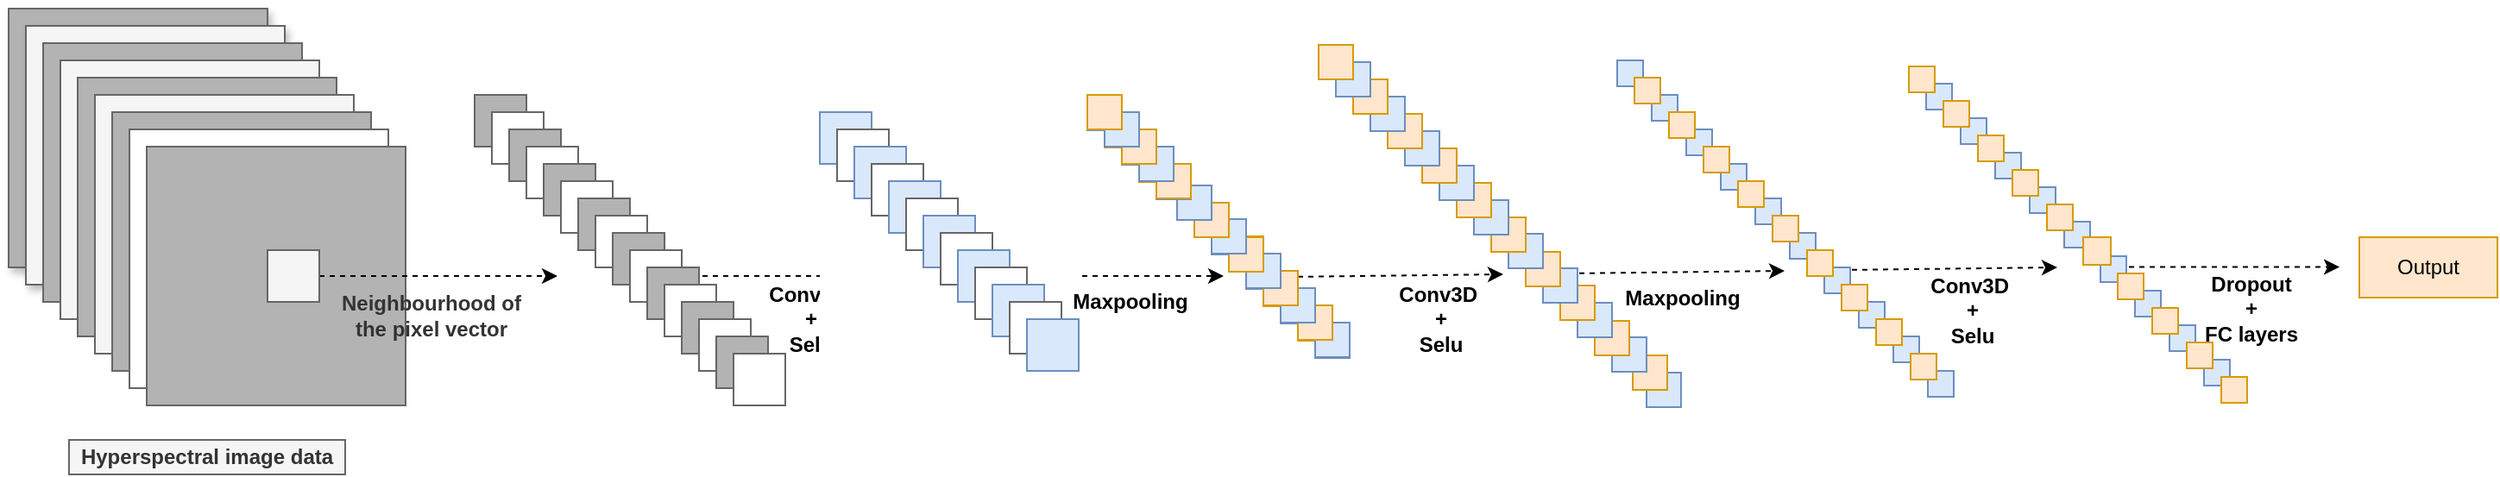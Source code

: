 <mxfile version="13.10.5" type="github" pages="2">
  <diagram id="l_VRbaYY5x8nG968U9lK" name="Page-1">
    <mxGraphModel dx="593" dy="313" grid="1" gridSize="2" guides="1" tooltips="1" connect="1" arrows="1" fold="1" page="0" pageScale="1" pageWidth="1169" pageHeight="827" math="0" shadow="0">
      <root>
        <mxCell id="0" />
        <mxCell id="1" parent="0" />
        <mxCell id="GZbkIUtFpbQkxTFoIwpB-4" value="" style="whiteSpace=wrap;html=1;aspect=fixed;labelBackgroundColor=none;fillColor=#dae8fc;strokeColor=#6c8ebf;shadow=0;" parent="1" vertex="1">
          <mxGeometry x="979" y="351" width="20" height="20" as="geometry" />
        </mxCell>
        <mxCell id="GZbkIUtFpbQkxTFoIwpB-3" value="" style="whiteSpace=wrap;html=1;aspect=fixed;labelBackgroundColor=none;fillColor=#ffe6cc;strokeColor=#d79b00;shadow=0;" parent="1" vertex="1">
          <mxGeometry x="971" y="341" width="20" height="20" as="geometry" />
        </mxCell>
        <mxCell id="0h0BreGhWC6YS8RpV6lA-15" value="" style="whiteSpace=wrap;html=1;aspect=fixed;labelBackgroundColor=none;fillColor=#dae8fc;strokeColor=#6c8ebf;shadow=0;" parent="1" vertex="1">
          <mxGeometry x="959" y="330.5" width="20" height="20" as="geometry" />
        </mxCell>
        <mxCell id="CNsvlzbDIOFofRBmc1B0-2" value="" style="whiteSpace=wrap;html=1;aspect=fixed;strokeColor=#666666;shadow=1;fontColor=#333333;fillColor=#B3B3B3;" parent="1" vertex="1">
          <mxGeometry x="30" y="140" width="150" height="150" as="geometry" />
        </mxCell>
        <mxCell id="CNsvlzbDIOFofRBmc1B0-5" value="" style="whiteSpace=wrap;html=1;aspect=fixed;fillColor=#f5f5f5;strokeColor=#666666;shadow=1;fontColor=#333333;" parent="1" vertex="1">
          <mxGeometry x="40" y="150" width="150" height="150" as="geometry" />
        </mxCell>
        <mxCell id="CNsvlzbDIOFofRBmc1B0-6" value="" style="whiteSpace=wrap;html=1;aspect=fixed;strokeColor=#666666;shadow=0;fontColor=#333333;fillColor=#B3B3B3;" parent="1" vertex="1">
          <mxGeometry x="50" y="160" width="150" height="150" as="geometry" />
        </mxCell>
        <mxCell id="CNsvlzbDIOFofRBmc1B0-7" value="" style="whiteSpace=wrap;html=1;aspect=fixed;fillColor=#f5f5f5;strokeColor=#666666;shadow=0;fontColor=#333333;" parent="1" vertex="1">
          <mxGeometry x="60" y="170" width="150" height="150" as="geometry" />
        </mxCell>
        <mxCell id="CNsvlzbDIOFofRBmc1B0-8" value="" style="whiteSpace=wrap;html=1;aspect=fixed;strokeColor=#666666;shadow=0;fontColor=#333333;fillColor=#B3B3B3;" parent="1" vertex="1">
          <mxGeometry x="70" y="180" width="150" height="150" as="geometry" />
        </mxCell>
        <mxCell id="CNsvlzbDIOFofRBmc1B0-9" value="" style="whiteSpace=wrap;html=1;aspect=fixed;fillColor=#f5f5f5;strokeColor=#666666;shadow=0;fontColor=#333333;" parent="1" vertex="1">
          <mxGeometry x="80" y="190" width="150" height="150" as="geometry" />
        </mxCell>
        <mxCell id="CNsvlzbDIOFofRBmc1B0-10" value="" style="whiteSpace=wrap;html=1;aspect=fixed;strokeColor=#666666;shadow=0;fontColor=#333333;fillColor=#B3B3B3;" parent="1" vertex="1">
          <mxGeometry x="90" y="200" width="150" height="150" as="geometry" />
        </mxCell>
        <mxCell id="CNsvlzbDIOFofRBmc1B0-12" value="" style="whiteSpace=wrap;html=1;aspect=fixed;shadow=0;strokeColor=#666666;" parent="1" vertex="1">
          <mxGeometry x="100" y="210" width="150" height="150" as="geometry" />
        </mxCell>
        <mxCell id="CNsvlzbDIOFofRBmc1B0-13" value="" style="whiteSpace=wrap;html=1;aspect=fixed;strokeColor=#666666;shadow=0;fontColor=#333333;fillColor=#B3B3B3;" parent="1" vertex="1">
          <mxGeometry x="110" y="220" width="150" height="150" as="geometry" />
        </mxCell>
        <mxCell id="CNsvlzbDIOFofRBmc1B0-16" value="Hyperspectral image data" style="text;html=1;strokeColor=#666666;fillColor=#f5f5f5;align=center;verticalAlign=middle;whiteSpace=wrap;fontStyle=1;shadow=0;fontColor=#333333;" parent="1" vertex="1">
          <mxGeometry x="65" y="390" width="160" height="20" as="geometry" />
        </mxCell>
        <mxCell id="CNsvlzbDIOFofRBmc1B0-19" value="" style="edgeStyle=orthogonalEdgeStyle;orthogonalLoop=1;jettySize=auto;shadow=0;dashed=1;strokeWidth=1;labelBorderColor=none;html=1;endArrow=classic;endFill=1;metaEdit=1;comic=0;" parent="1" source="CNsvlzbDIOFofRBmc1B0-18" edge="1">
          <mxGeometry relative="1" as="geometry">
            <mxPoint x="348" y="295" as="targetPoint" />
          </mxGeometry>
        </mxCell>
        <mxCell id="CNsvlzbDIOFofRBmc1B0-18" value="" style="whiteSpace=wrap;html=1;aspect=fixed;fillColor=#f5f5f5;strokeColor=#666666;fontColor=#333333;shadow=0;" parent="1" vertex="1">
          <mxGeometry x="180" y="280" width="30" height="30" as="geometry" />
        </mxCell>
        <mxCell id="CNsvlzbDIOFofRBmc1B0-21" value="&lt;span style=&quot;font-weight: 700&quot;&gt;Neighbourhood of the pixel vector&lt;/span&gt;" style="text;html=1;align=center;verticalAlign=middle;whiteSpace=wrap;labelBackgroundColor=none;shadow=0;fontColor=#333333;" parent="1" vertex="1">
          <mxGeometry x="220" y="307.5" width="110" height="20" as="geometry" />
        </mxCell>
        <mxCell id="CNsvlzbDIOFofRBmc1B0-85" style="edgeStyle=orthogonalEdgeStyle;orthogonalLoop=1;jettySize=auto;html=1;shadow=0;dashed=1;strokeWidth=1;" parent="1" source="CNsvlzbDIOFofRBmc1B0-31" edge="1">
          <mxGeometry relative="1" as="geometry">
            <mxPoint x="542" y="295" as="targetPoint" />
            <Array as="points">
              <mxPoint x="530" y="295" />
              <mxPoint x="530" y="295" />
            </Array>
          </mxGeometry>
        </mxCell>
        <mxCell id="CNsvlzbDIOFofRBmc1B0-87" value="Conv3D&amp;nbsp;&lt;br&gt;+ &lt;br&gt;Selu" style="text;html=1;strokeColor=none;fillColor=none;align=center;verticalAlign=middle;whiteSpace=wrap;labelBackgroundColor=none;fontStyle=1;shadow=0;" parent="1" vertex="1">
          <mxGeometry x="455" y="310" width="80" height="20" as="geometry" />
        </mxCell>
        <mxCell id="CNsvlzbDIOFofRBmc1B0-115" style="comic=0;orthogonalLoop=1;jettySize=auto;html=1;shadow=0;dashed=1;endArrow=classic;endFill=1;strokeWidth=1;" parent="1" source="CNsvlzbDIOFofRBmc1B0-97" edge="1">
          <mxGeometry relative="1" as="geometry">
            <mxPoint x="734" y="295" as="targetPoint" />
          </mxGeometry>
        </mxCell>
        <mxCell id="CNsvlzbDIOFofRBmc1B0-118" value="Conv3D&amp;nbsp;&lt;br&gt;+ &lt;br&gt;Selu" style="text;html=1;strokeColor=none;fillColor=none;align=center;verticalAlign=middle;whiteSpace=wrap;labelBackgroundColor=none;fontStyle=1;shadow=0;" parent="1" vertex="1">
          <mxGeometry x="820" y="310" width="80" height="20" as="geometry" />
        </mxCell>
        <mxCell id="CNsvlzbDIOFofRBmc1B0-196" value="" style="group;shadow=0;" parent="1" vertex="1" connectable="0">
          <mxGeometry x="300" y="190" width="180" height="180" as="geometry" />
        </mxCell>
        <mxCell id="CNsvlzbDIOFofRBmc1B0-22" value="" style="whiteSpace=wrap;html=1;aspect=fixed;labelBackgroundColor=none;shadow=0;fillColor=#B3B3B3;strokeColor=#666666;" parent="CNsvlzbDIOFofRBmc1B0-196" vertex="1">
          <mxGeometry width="30" height="30" as="geometry" />
        </mxCell>
        <mxCell id="CNsvlzbDIOFofRBmc1B0-23" value="" style="whiteSpace=wrap;html=1;aspect=fixed;labelBackgroundColor=none;shadow=0;fillColor=#FFFFFF;strokeColor=#666666;" parent="CNsvlzbDIOFofRBmc1B0-196" vertex="1">
          <mxGeometry x="10" y="10" width="30" height="30" as="geometry" />
        </mxCell>
        <mxCell id="CNsvlzbDIOFofRBmc1B0-24" value="" style="whiteSpace=wrap;html=1;aspect=fixed;labelBackgroundColor=none;shadow=0;fillColor=#B3B3B3;strokeColor=#666666;" parent="CNsvlzbDIOFofRBmc1B0-196" vertex="1">
          <mxGeometry x="20" y="20" width="30" height="30" as="geometry" />
        </mxCell>
        <mxCell id="CNsvlzbDIOFofRBmc1B0-25" value="" style="whiteSpace=wrap;html=1;aspect=fixed;labelBackgroundColor=none;shadow=0;fillColor=#FFFFFF;strokeColor=#666666;" parent="CNsvlzbDIOFofRBmc1B0-196" vertex="1">
          <mxGeometry x="30" y="30" width="30" height="30" as="geometry" />
        </mxCell>
        <mxCell id="CNsvlzbDIOFofRBmc1B0-26" value="" style="whiteSpace=wrap;html=1;aspect=fixed;labelBackgroundColor=none;shadow=0;fillColor=#B3B3B3;strokeColor=#666666;" parent="CNsvlzbDIOFofRBmc1B0-196" vertex="1">
          <mxGeometry x="40" y="40" width="30" height="30" as="geometry" />
        </mxCell>
        <mxCell id="CNsvlzbDIOFofRBmc1B0-27" value="" style="whiteSpace=wrap;html=1;aspect=fixed;labelBackgroundColor=none;shadow=0;fillColor=#FFFFFF;strokeColor=#666666;" parent="CNsvlzbDIOFofRBmc1B0-196" vertex="1">
          <mxGeometry x="50" y="50" width="30" height="30" as="geometry" />
        </mxCell>
        <mxCell id="CNsvlzbDIOFofRBmc1B0-28" value="" style="whiteSpace=wrap;html=1;aspect=fixed;labelBackgroundColor=none;shadow=0;fillColor=#B3B3B3;strokeColor=#666666;" parent="CNsvlzbDIOFofRBmc1B0-196" vertex="1">
          <mxGeometry x="60" y="60" width="30" height="30" as="geometry" />
        </mxCell>
        <mxCell id="CNsvlzbDIOFofRBmc1B0-29" value="" style="whiteSpace=wrap;html=1;aspect=fixed;labelBackgroundColor=none;shadow=0;fillColor=#FFFFFF;strokeColor=#666666;" parent="CNsvlzbDIOFofRBmc1B0-196" vertex="1">
          <mxGeometry x="70" y="70" width="30" height="30" as="geometry" />
        </mxCell>
        <mxCell id="CNsvlzbDIOFofRBmc1B0-30" value="" style="whiteSpace=wrap;html=1;aspect=fixed;labelBackgroundColor=none;shadow=0;fillColor=#B3B3B3;strokeColor=#666666;" parent="CNsvlzbDIOFofRBmc1B0-196" vertex="1">
          <mxGeometry x="80" y="80" width="30" height="30" as="geometry" />
        </mxCell>
        <mxCell id="CNsvlzbDIOFofRBmc1B0-31" value="" style="whiteSpace=wrap;html=1;aspect=fixed;labelBackgroundColor=none;shadow=0;fillColor=#FFFFFF;strokeColor=#666666;" parent="CNsvlzbDIOFofRBmc1B0-196" vertex="1">
          <mxGeometry x="90" y="90" width="30" height="30" as="geometry" />
        </mxCell>
        <mxCell id="CNsvlzbDIOFofRBmc1B0-32" value="" style="whiteSpace=wrap;html=1;aspect=fixed;labelBackgroundColor=none;shadow=0;fillColor=#B3B3B3;strokeColor=#666666;" parent="CNsvlzbDIOFofRBmc1B0-196" vertex="1">
          <mxGeometry x="100" y="100" width="30" height="30" as="geometry" />
        </mxCell>
        <mxCell id="CNsvlzbDIOFofRBmc1B0-33" value="" style="whiteSpace=wrap;html=1;aspect=fixed;labelBackgroundColor=none;shadow=0;fillColor=#FFFFFF;strokeColor=#666666;" parent="CNsvlzbDIOFofRBmc1B0-196" vertex="1">
          <mxGeometry x="110" y="110" width="30" height="30" as="geometry" />
        </mxCell>
        <mxCell id="CNsvlzbDIOFofRBmc1B0-34" value="" style="whiteSpace=wrap;html=1;aspect=fixed;labelBackgroundColor=none;shadow=0;fillColor=#B3B3B3;strokeColor=#666666;" parent="CNsvlzbDIOFofRBmc1B0-196" vertex="1">
          <mxGeometry x="120" y="120" width="30" height="30" as="geometry" />
        </mxCell>
        <mxCell id="CNsvlzbDIOFofRBmc1B0-35" value="" style="whiteSpace=wrap;html=1;aspect=fixed;labelBackgroundColor=none;shadow=0;fillColor=#FFFFFF;strokeColor=#666666;" parent="CNsvlzbDIOFofRBmc1B0-196" vertex="1">
          <mxGeometry x="130" y="130" width="30" height="30" as="geometry" />
        </mxCell>
        <mxCell id="CNsvlzbDIOFofRBmc1B0-36" value="" style="whiteSpace=wrap;html=1;aspect=fixed;labelBackgroundColor=none;shadow=0;fillColor=#B3B3B3;strokeColor=#666666;" parent="CNsvlzbDIOFofRBmc1B0-196" vertex="1">
          <mxGeometry x="140" y="140" width="30" height="30" as="geometry" />
        </mxCell>
        <mxCell id="CNsvlzbDIOFofRBmc1B0-37" value="" style="whiteSpace=wrap;html=1;aspect=fixed;labelBackgroundColor=none;shadow=0;fillColor=#FFFFFF;strokeColor=#666666;" parent="CNsvlzbDIOFofRBmc1B0-196" vertex="1">
          <mxGeometry x="150" y="150" width="30" height="30" as="geometry" />
        </mxCell>
        <mxCell id="CNsvlzbDIOFofRBmc1B0-202" value="" style="group;shadow=0;fillColor=#ffffff;" parent="1" vertex="1" connectable="0">
          <mxGeometry x="500" y="200" width="150" height="150" as="geometry" />
        </mxCell>
        <mxCell id="CNsvlzbDIOFofRBmc1B0-200" value="" style="group;shadow=0;" parent="CNsvlzbDIOFofRBmc1B0-202" vertex="1" connectable="0">
          <mxGeometry width="150" height="150" as="geometry" />
        </mxCell>
        <mxCell id="CNsvlzbDIOFofRBmc1B0-195" value="" style="group;shadow=0;" parent="CNsvlzbDIOFofRBmc1B0-200" vertex="1" connectable="0">
          <mxGeometry width="150" height="150" as="geometry" />
        </mxCell>
        <mxCell id="CNsvlzbDIOFofRBmc1B0-88" value="" style="whiteSpace=wrap;html=1;aspect=fixed;labelBackgroundColor=none;fillColor=#dae8fc;strokeColor=#6c8ebf;shadow=0;" parent="CNsvlzbDIOFofRBmc1B0-195" vertex="1">
          <mxGeometry width="30" height="30" as="geometry" />
        </mxCell>
        <mxCell id="CNsvlzbDIOFofRBmc1B0-90" value="" style="whiteSpace=wrap;html=1;aspect=fixed;labelBackgroundColor=none;shadow=0;fillColor=#FFFFFF;strokeColor=#666666;" parent="CNsvlzbDIOFofRBmc1B0-195" vertex="1">
          <mxGeometry x="10" y="10" width="30" height="30" as="geometry" />
        </mxCell>
        <mxCell id="CNsvlzbDIOFofRBmc1B0-91" value="" style="whiteSpace=wrap;html=1;aspect=fixed;labelBackgroundColor=none;fillColor=#dae8fc;strokeColor=#6c8ebf;shadow=0;" parent="CNsvlzbDIOFofRBmc1B0-195" vertex="1">
          <mxGeometry x="20" y="20" width="30" height="30" as="geometry" />
        </mxCell>
        <mxCell id="CNsvlzbDIOFofRBmc1B0-92" value="" style="whiteSpace=wrap;html=1;aspect=fixed;labelBackgroundColor=none;shadow=0;fillColor=#FFFFFF;strokeColor=#666666;" parent="CNsvlzbDIOFofRBmc1B0-195" vertex="1">
          <mxGeometry x="30" y="30" width="30" height="30" as="geometry" />
        </mxCell>
        <mxCell id="CNsvlzbDIOFofRBmc1B0-93" value="" style="whiteSpace=wrap;html=1;aspect=fixed;labelBackgroundColor=none;fillColor=#dae8fc;strokeColor=#6c8ebf;shadow=0;" parent="CNsvlzbDIOFofRBmc1B0-195" vertex="1">
          <mxGeometry x="40" y="40" width="30" height="30" as="geometry" />
        </mxCell>
        <mxCell id="CNsvlzbDIOFofRBmc1B0-94" value="" style="whiteSpace=wrap;html=1;aspect=fixed;labelBackgroundColor=none;shadow=0;fillColor=#FFFFFF;strokeColor=#666666;" parent="CNsvlzbDIOFofRBmc1B0-195" vertex="1">
          <mxGeometry x="50" y="50" width="30" height="30" as="geometry" />
        </mxCell>
        <mxCell id="CNsvlzbDIOFofRBmc1B0-95" value="" style="whiteSpace=wrap;html=1;aspect=fixed;labelBackgroundColor=none;fillColor=#dae8fc;strokeColor=#6c8ebf;shadow=0;" parent="CNsvlzbDIOFofRBmc1B0-195" vertex="1">
          <mxGeometry x="60" y="60" width="30" height="30" as="geometry" />
        </mxCell>
        <mxCell id="CNsvlzbDIOFofRBmc1B0-96" value="" style="whiteSpace=wrap;html=1;aspect=fixed;labelBackgroundColor=none;shadow=0;fillColor=#FFFFFF;strokeColor=#666666;" parent="CNsvlzbDIOFofRBmc1B0-195" vertex="1">
          <mxGeometry x="70" y="70" width="30" height="30" as="geometry" />
        </mxCell>
        <mxCell id="CNsvlzbDIOFofRBmc1B0-97" value="" style="whiteSpace=wrap;html=1;aspect=fixed;labelBackgroundColor=none;fillColor=#dae8fc;strokeColor=#6c8ebf;shadow=0;" parent="CNsvlzbDIOFofRBmc1B0-195" vertex="1">
          <mxGeometry x="80" y="80" width="30" height="30" as="geometry" />
        </mxCell>
        <mxCell id="CNsvlzbDIOFofRBmc1B0-98" value="" style="whiteSpace=wrap;html=1;aspect=fixed;labelBackgroundColor=none;shadow=0;fillColor=#FFFFFF;strokeColor=#666666;" parent="CNsvlzbDIOFofRBmc1B0-195" vertex="1">
          <mxGeometry x="90" y="90" width="30" height="30" as="geometry" />
        </mxCell>
        <mxCell id="CNsvlzbDIOFofRBmc1B0-99" value="" style="whiteSpace=wrap;html=1;aspect=fixed;labelBackgroundColor=none;fillColor=#dae8fc;strokeColor=#6c8ebf;shadow=0;" parent="CNsvlzbDIOFofRBmc1B0-195" vertex="1">
          <mxGeometry x="100" y="100" width="30" height="30" as="geometry" />
        </mxCell>
        <mxCell id="CNsvlzbDIOFofRBmc1B0-100" value="" style="whiteSpace=wrap;html=1;aspect=fixed;labelBackgroundColor=none;shadow=0;fillColor=#FFFFFF;strokeColor=#666666;" parent="CNsvlzbDIOFofRBmc1B0-195" vertex="1">
          <mxGeometry x="110" y="110" width="30" height="30" as="geometry" />
        </mxCell>
        <mxCell id="CNsvlzbDIOFofRBmc1B0-101" value="" style="whiteSpace=wrap;html=1;aspect=fixed;labelBackgroundColor=none;fillColor=#dae8fc;strokeColor=#6c8ebf;shadow=0;" parent="CNsvlzbDIOFofRBmc1B0-195" vertex="1">
          <mxGeometry x="120" y="120" width="30" height="30" as="geometry" />
        </mxCell>
        <mxCell id="CNsvlzbDIOFofRBmc1B0-205" style="comic=0;orthogonalLoop=1;jettySize=auto;html=1;shadow=0;dashed=1;endArrow=classic;endFill=1;strokeWidth=1;verticalAlign=middle;" parent="1" edge="1">
          <mxGeometry x="827" y="146.0" as="geometry">
            <mxPoint x="896" y="294" as="targetPoint" />
            <mxPoint x="777" y="295.43" as="sourcePoint" />
          </mxGeometry>
        </mxCell>
        <mxCell id="CNsvlzbDIOFofRBmc1B0-116" value="Maxpooling" style="text;html=1;strokeColor=none;fillColor=none;align=center;verticalAlign=middle;whiteSpace=wrap;labelBackgroundColor=none;fontStyle=1;shadow=0;" parent="1" vertex="1">
          <mxGeometry x="640" y="299.5" width="80" height="20" as="geometry" />
        </mxCell>
        <mxCell id="CNsvlzbDIOFofRBmc1B0-318" value="" style="whiteSpace=wrap;html=1;aspect=fixed;labelBackgroundColor=none;fillColor=#ffe6cc;strokeColor=#d79b00;shadow=0;" parent="1" vertex="1">
          <mxGeometry x="737" y="272" width="20" height="20" as="geometry" />
        </mxCell>
        <mxCell id="CNsvlzbDIOFofRBmc1B0-320" value="" style="whiteSpace=wrap;html=1;aspect=fixed;labelBackgroundColor=none;fillColor=#dae8fc;strokeColor=#6c8ebf;shadow=0;" parent="1" vertex="1">
          <mxGeometry x="727" y="262.5" width="20" height="20" as="geometry" />
        </mxCell>
        <mxCell id="CNsvlzbDIOFofRBmc1B0-321" value="" style="whiteSpace=wrap;html=1;aspect=fixed;labelBackgroundColor=none;fillColor=#dae8fc;strokeColor=#6c8ebf;shadow=0;" parent="1" vertex="1">
          <mxGeometry x="747" y="282.5" width="20" height="20" as="geometry" />
        </mxCell>
        <mxCell id="CNsvlzbDIOFofRBmc1B0-322" value="" style="whiteSpace=wrap;html=1;aspect=fixed;labelBackgroundColor=none;fillColor=#ffe6cc;strokeColor=#d79b00;shadow=0;" parent="1" vertex="1">
          <mxGeometry x="757" y="292.5" width="20" height="20" as="geometry" />
        </mxCell>
        <mxCell id="CNsvlzbDIOFofRBmc1B0-323" value="" style="whiteSpace=wrap;html=1;aspect=fixed;labelBackgroundColor=none;fillColor=#dae8fc;strokeColor=#6c8ebf;shadow=0;" parent="1" vertex="1">
          <mxGeometry x="767" y="302.5" width="20" height="20" as="geometry" />
        </mxCell>
        <mxCell id="CNsvlzbDIOFofRBmc1B0-324" value="" style="whiteSpace=wrap;html=1;aspect=fixed;labelBackgroundColor=none;fillColor=#ffe6cc;strokeColor=#d79b00;shadow=0;" parent="1" vertex="1">
          <mxGeometry x="777" y="312.5" width="20" height="20" as="geometry" />
        </mxCell>
        <mxCell id="CNsvlzbDIOFofRBmc1B0-325" value="" style="whiteSpace=wrap;html=1;aspect=fixed;labelBackgroundColor=none;fillColor=#dae8fc;strokeColor=#6c8ebf;shadow=0;" parent="1" vertex="1">
          <mxGeometry x="787" y="322.5" width="20" height="20" as="geometry" />
        </mxCell>
        <mxCell id="CNsvlzbDIOFofRBmc1B0-326" value="" style="whiteSpace=wrap;html=1;aspect=fixed;labelBackgroundColor=none;fillColor=#dae8fc;strokeColor=#6c8ebf;shadow=0;" parent="1" vertex="1">
          <mxGeometry x="787" y="322" width="20" height="20" as="geometry" />
        </mxCell>
        <mxCell id="CNsvlzbDIOFofRBmc1B0-327" value="" style="whiteSpace=wrap;html=1;aspect=fixed;labelBackgroundColor=none;fillColor=#ffe6cc;strokeColor=#d79b00;shadow=0;" parent="1" vertex="1">
          <mxGeometry x="777" y="312" width="20" height="20" as="geometry" />
        </mxCell>
        <mxCell id="CNsvlzbDIOFofRBmc1B0-328" value="" style="whiteSpace=wrap;html=1;aspect=fixed;labelBackgroundColor=none;fillColor=#dae8fc;strokeColor=#6c8ebf;shadow=0;" parent="1" vertex="1">
          <mxGeometry x="767" y="302" width="20" height="20" as="geometry" />
        </mxCell>
        <mxCell id="CNsvlzbDIOFofRBmc1B0-329" value="" style="whiteSpace=wrap;html=1;aspect=fixed;labelBackgroundColor=none;fillColor=#ffe6cc;strokeColor=#d79b00;shadow=0;" parent="1" vertex="1">
          <mxGeometry x="757" y="292" width="20" height="20" as="geometry" />
        </mxCell>
        <mxCell id="CNsvlzbDIOFofRBmc1B0-330" value="" style="whiteSpace=wrap;html=1;aspect=fixed;labelBackgroundColor=none;fillColor=#dae8fc;strokeColor=#6c8ebf;shadow=0;" parent="1" vertex="1">
          <mxGeometry x="747" y="282" width="20" height="20" as="geometry" />
        </mxCell>
        <mxCell id="CNsvlzbDIOFofRBmc1B0-331" value="" style="whiteSpace=wrap;html=1;aspect=fixed;labelBackgroundColor=none;fillColor=#ffe6cc;strokeColor=#d79b00;shadow=0;" parent="1" vertex="1">
          <mxGeometry x="737" y="272.5" width="20" height="20" as="geometry" />
        </mxCell>
        <mxCell id="CNsvlzbDIOFofRBmc1B0-332" value="" style="whiteSpace=wrap;html=1;aspect=fixed;labelBackgroundColor=none;fillColor=#dae8fc;strokeColor=#6c8ebf;shadow=0;" parent="1" vertex="1">
          <mxGeometry x="727" y="262" width="20" height="20" as="geometry" />
        </mxCell>
        <mxCell id="CNsvlzbDIOFofRBmc1B0-333" value="" style="whiteSpace=wrap;html=1;aspect=fixed;labelBackgroundColor=none;fillColor=#ffe6cc;strokeColor=#d79b00;shadow=0;" parent="1" vertex="1">
          <mxGeometry x="717" y="252.5" width="20" height="20" as="geometry" />
        </mxCell>
        <mxCell id="CNsvlzbDIOFofRBmc1B0-334" value="" style="whiteSpace=wrap;html=1;aspect=fixed;labelBackgroundColor=none;fillColor=#dae8fc;strokeColor=#6c8ebf;shadow=0;" parent="1" vertex="1">
          <mxGeometry x="707" y="242.5" width="20" height="20" as="geometry" />
        </mxCell>
        <mxCell id="CNsvlzbDIOFofRBmc1B0-361" value="" style="whiteSpace=wrap;html=1;aspect=fixed;labelBackgroundColor=none;fillColor=#dae8fc;strokeColor=#6c8ebf;shadow=0;" parent="1" vertex="1">
          <mxGeometry x="655" y="190.5" width="20" height="20" as="geometry" />
        </mxCell>
        <mxCell id="CNsvlzbDIOFofRBmc1B0-362" value="" style="whiteSpace=wrap;html=1;aspect=fixed;labelBackgroundColor=none;fillColor=#ffe6cc;strokeColor=#d79b00;shadow=0;" parent="1" vertex="1">
          <mxGeometry x="665" y="200.5" width="20" height="20" as="geometry" />
        </mxCell>
        <mxCell id="CNsvlzbDIOFofRBmc1B0-363" value="" style="whiteSpace=wrap;html=1;aspect=fixed;labelBackgroundColor=none;fillColor=#dae8fc;strokeColor=#6c8ebf;shadow=0;" parent="1" vertex="1">
          <mxGeometry x="675" y="210.5" width="20" height="20" as="geometry" />
        </mxCell>
        <mxCell id="CNsvlzbDIOFofRBmc1B0-364" value="" style="whiteSpace=wrap;html=1;aspect=fixed;labelBackgroundColor=none;fillColor=#ffe6cc;strokeColor=#d79b00;shadow=0;" parent="1" vertex="1">
          <mxGeometry x="685" y="220.5" width="20" height="20" as="geometry" />
        </mxCell>
        <mxCell id="CNsvlzbDIOFofRBmc1B0-365" value="" style="whiteSpace=wrap;html=1;aspect=fixed;labelBackgroundColor=none;fillColor=#dae8fc;strokeColor=#6c8ebf;shadow=0;" parent="1" vertex="1">
          <mxGeometry x="695" y="230.5" width="20" height="20" as="geometry" />
        </mxCell>
        <mxCell id="CNsvlzbDIOFofRBmc1B0-366" value="" style="whiteSpace=wrap;html=1;aspect=fixed;labelBackgroundColor=none;fillColor=#ffe6cc;strokeColor=#d79b00;shadow=0;" parent="1" vertex="1">
          <mxGeometry x="695" y="230" width="20" height="20" as="geometry" />
        </mxCell>
        <mxCell id="CNsvlzbDIOFofRBmc1B0-367" value="" style="whiteSpace=wrap;html=1;aspect=fixed;labelBackgroundColor=none;fillColor=#dae8fc;strokeColor=#6c8ebf;shadow=0;" parent="1" vertex="1">
          <mxGeometry x="685" y="220" width="20" height="20" as="geometry" />
        </mxCell>
        <mxCell id="CNsvlzbDIOFofRBmc1B0-368" value="" style="whiteSpace=wrap;html=1;aspect=fixed;labelBackgroundColor=none;fillColor=#ffe6cc;strokeColor=#d79b00;shadow=0;" parent="1" vertex="1">
          <mxGeometry x="675" y="210" width="20" height="20" as="geometry" />
        </mxCell>
        <mxCell id="CNsvlzbDIOFofRBmc1B0-369" value="" style="whiteSpace=wrap;html=1;aspect=fixed;labelBackgroundColor=none;fillColor=#dae8fc;strokeColor=#6c8ebf;shadow=0;" parent="1" vertex="1">
          <mxGeometry x="665" y="200" width="20" height="20" as="geometry" />
        </mxCell>
        <mxCell id="CNsvlzbDIOFofRBmc1B0-370" value="" style="whiteSpace=wrap;html=1;aspect=fixed;labelBackgroundColor=none;fillColor=#ffe6cc;strokeColor=#d79b00;shadow=0;" parent="1" vertex="1">
          <mxGeometry x="655" y="190" width="20" height="20" as="geometry" />
        </mxCell>
        <mxCell id="0h0BreGhWC6YS8RpV6lA-9" value="" style="whiteSpace=wrap;html=1;aspect=fixed;labelBackgroundColor=none;fillColor=#ffe6cc;strokeColor=#d79b00;shadow=0;" parent="1" vertex="1">
          <mxGeometry x="949" y="321" width="20" height="20" as="geometry" />
        </mxCell>
        <mxCell id="0h0BreGhWC6YS8RpV6lA-17" value="" style="whiteSpace=wrap;html=1;aspect=fixed;labelBackgroundColor=none;fillColor=#dae8fc;strokeColor=#6c8ebf;shadow=0;" parent="1" vertex="1">
          <mxGeometry x="939" y="310.5" width="20" height="20" as="geometry" />
        </mxCell>
        <mxCell id="0h0BreGhWC6YS8RpV6lA-18" value="" style="whiteSpace=wrap;html=1;aspect=fixed;labelBackgroundColor=none;fillColor=#ffe6cc;strokeColor=#d79b00;shadow=0;" parent="1" vertex="1">
          <mxGeometry x="929" y="300.5" width="20" height="20" as="geometry" />
        </mxCell>
        <mxCell id="0h0BreGhWC6YS8RpV6lA-19" value="" style="whiteSpace=wrap;html=1;aspect=fixed;labelBackgroundColor=none;fillColor=#dae8fc;strokeColor=#6c8ebf;shadow=0;" parent="1" vertex="1">
          <mxGeometry x="919" y="290.5" width="20" height="20" as="geometry" />
        </mxCell>
        <mxCell id="0h0BreGhWC6YS8RpV6lA-20" value="" style="whiteSpace=wrap;html=1;aspect=fixed;labelBackgroundColor=none;fillColor=#ffe6cc;strokeColor=#d79b00;shadow=0;" parent="1" vertex="1">
          <mxGeometry x="909" y="281" width="20" height="20" as="geometry" />
        </mxCell>
        <mxCell id="0h0BreGhWC6YS8RpV6lA-21" value="" style="whiteSpace=wrap;html=1;aspect=fixed;labelBackgroundColor=none;fillColor=#dae8fc;strokeColor=#6c8ebf;shadow=0;" parent="1" vertex="1">
          <mxGeometry x="899" y="270.5" width="20" height="20" as="geometry" />
        </mxCell>
        <mxCell id="0h0BreGhWC6YS8RpV6lA-22" value="" style="whiteSpace=wrap;html=1;aspect=fixed;labelBackgroundColor=none;fillColor=#ffe6cc;strokeColor=#d79b00;shadow=0;" parent="1" vertex="1">
          <mxGeometry x="889" y="261" width="20" height="20" as="geometry" />
        </mxCell>
        <mxCell id="0h0BreGhWC6YS8RpV6lA-23" value="" style="whiteSpace=wrap;html=1;aspect=fixed;labelBackgroundColor=none;fillColor=#dae8fc;strokeColor=#6c8ebf;shadow=0;" parent="1" vertex="1">
          <mxGeometry x="879" y="251" width="20" height="20" as="geometry" />
        </mxCell>
        <mxCell id="0h0BreGhWC6YS8RpV6lA-24" value="" style="whiteSpace=wrap;html=1;aspect=fixed;labelBackgroundColor=none;fillColor=#ffe6cc;strokeColor=#d79b00;shadow=0;" parent="1" vertex="1">
          <mxGeometry x="869" y="241" width="20" height="20" as="geometry" />
        </mxCell>
        <mxCell id="0h0BreGhWC6YS8RpV6lA-25" value="" style="whiteSpace=wrap;html=1;aspect=fixed;labelBackgroundColor=none;fillColor=#dae8fc;strokeColor=#6c8ebf;shadow=0;" parent="1" vertex="1">
          <mxGeometry x="859" y="231" width="20" height="20" as="geometry" />
        </mxCell>
        <mxCell id="0h0BreGhWC6YS8RpV6lA-26" value="" style="whiteSpace=wrap;html=1;aspect=fixed;labelBackgroundColor=none;fillColor=#ffe6cc;strokeColor=#d79b00;shadow=0;" parent="1" vertex="1">
          <mxGeometry x="849" y="221" width="20" height="20" as="geometry" />
        </mxCell>
        <mxCell id="0h0BreGhWC6YS8RpV6lA-27" value="" style="whiteSpace=wrap;html=1;aspect=fixed;labelBackgroundColor=none;fillColor=#dae8fc;strokeColor=#6c8ebf;shadow=0;" parent="1" vertex="1">
          <mxGeometry x="839" y="211" width="20" height="20" as="geometry" />
        </mxCell>
        <mxCell id="0h0BreGhWC6YS8RpV6lA-28" value="" style="whiteSpace=wrap;html=1;aspect=fixed;labelBackgroundColor=none;fillColor=#ffe6cc;strokeColor=#d79b00;shadow=0;" parent="1" vertex="1">
          <mxGeometry x="829" y="201" width="20" height="20" as="geometry" />
        </mxCell>
        <mxCell id="0h0BreGhWC6YS8RpV6lA-29" value="" style="whiteSpace=wrap;html=1;aspect=fixed;labelBackgroundColor=none;fillColor=#dae8fc;strokeColor=#6c8ebf;shadow=0;" parent="1" vertex="1">
          <mxGeometry x="819" y="191" width="20" height="20" as="geometry" />
        </mxCell>
        <mxCell id="0h0BreGhWC6YS8RpV6lA-30" value="" style="whiteSpace=wrap;html=1;aspect=fixed;labelBackgroundColor=none;fillColor=#ffe6cc;strokeColor=#d79b00;shadow=0;" parent="1" vertex="1">
          <mxGeometry x="809" y="181" width="20" height="20" as="geometry" />
        </mxCell>
        <mxCell id="0h0BreGhWC6YS8RpV6lA-31" value="" style="whiteSpace=wrap;html=1;aspect=fixed;labelBackgroundColor=none;fillColor=#dae8fc;strokeColor=#6c8ebf;shadow=0;" parent="1" vertex="1">
          <mxGeometry x="799" y="171" width="20" height="20" as="geometry" />
        </mxCell>
        <mxCell id="0h0BreGhWC6YS8RpV6lA-32" value="" style="whiteSpace=wrap;html=1;aspect=fixed;labelBackgroundColor=none;fillColor=#ffe6cc;strokeColor=#d79b00;shadow=0;" parent="1" vertex="1">
          <mxGeometry x="789" y="161" width="20" height="20" as="geometry" />
        </mxCell>
        <mxCell id="0h0BreGhWC6YS8RpV6lA-78" value="" style="group" parent="1" vertex="1" connectable="0">
          <mxGeometry x="962" y="170" width="240" height="195" as="geometry" />
        </mxCell>
        <mxCell id="0h0BreGhWC6YS8RpV6lA-45" value="" style="whiteSpace=wrap;html=1;aspect=fixed;labelBackgroundColor=none;fillColor=#dae8fc;strokeColor=#6c8ebf;shadow=0;" parent="0h0BreGhWC6YS8RpV6lA-78" vertex="1">
          <mxGeometry width="15" height="15" as="geometry" />
        </mxCell>
        <mxCell id="0h0BreGhWC6YS8RpV6lA-46" value="" style="whiteSpace=wrap;html=1;aspect=fixed;labelBackgroundColor=none;fillColor=#dae8fc;strokeColor=#6c8ebf;shadow=0;" parent="0h0BreGhWC6YS8RpV6lA-78" vertex="1">
          <mxGeometry x="20" y="20" width="15" height="15" as="geometry" />
        </mxCell>
        <mxCell id="0h0BreGhWC6YS8RpV6lA-47" value="" style="whiteSpace=wrap;html=1;aspect=fixed;labelBackgroundColor=none;fillColor=#dae8fc;strokeColor=#6c8ebf;shadow=0;" parent="0h0BreGhWC6YS8RpV6lA-78" vertex="1">
          <mxGeometry x="40" y="40" width="15" height="15" as="geometry" />
        </mxCell>
        <mxCell id="0h0BreGhWC6YS8RpV6lA-48" value="" style="whiteSpace=wrap;html=1;aspect=fixed;labelBackgroundColor=none;fillColor=#dae8fc;strokeColor=#6c8ebf;shadow=0;" parent="0h0BreGhWC6YS8RpV6lA-78" vertex="1">
          <mxGeometry x="60" y="60" width="15" height="15" as="geometry" />
        </mxCell>
        <mxCell id="0h0BreGhWC6YS8RpV6lA-49" value="" style="whiteSpace=wrap;html=1;aspect=fixed;labelBackgroundColor=none;fillColor=#dae8fc;strokeColor=#6c8ebf;shadow=0;" parent="0h0BreGhWC6YS8RpV6lA-78" vertex="1">
          <mxGeometry x="80" y="80" width="15" height="15" as="geometry" />
        </mxCell>
        <mxCell id="0h0BreGhWC6YS8RpV6lA-50" value="" style="whiteSpace=wrap;html=1;aspect=fixed;labelBackgroundColor=none;shadow=0;" parent="0h0BreGhWC6YS8RpV6lA-78" vertex="1">
          <mxGeometry x="90" y="90" width="15" height="15" as="geometry" />
        </mxCell>
        <mxCell id="0h0BreGhWC6YS8RpV6lA-51" value="" style="whiteSpace=wrap;html=1;aspect=fixed;labelBackgroundColor=none;fillColor=#dae8fc;strokeColor=#6c8ebf;shadow=0;" parent="0h0BreGhWC6YS8RpV6lA-78" vertex="1">
          <mxGeometry x="100" y="100" width="15" height="15" as="geometry" />
        </mxCell>
        <mxCell id="0h0BreGhWC6YS8RpV6lA-52" value="" style="whiteSpace=wrap;html=1;aspect=fixed;labelBackgroundColor=none;shadow=0;" parent="0h0BreGhWC6YS8RpV6lA-78" vertex="1">
          <mxGeometry x="110" y="110" width="15" height="15" as="geometry" />
        </mxCell>
        <mxCell id="0h0BreGhWC6YS8RpV6lA-53" value="" style="whiteSpace=wrap;html=1;aspect=fixed;labelBackgroundColor=none;fillColor=#dae8fc;strokeColor=#6c8ebf;shadow=0;" parent="0h0BreGhWC6YS8RpV6lA-78" vertex="1">
          <mxGeometry x="120" y="120" width="15" height="15" as="geometry" />
        </mxCell>
        <mxCell id="0h0BreGhWC6YS8RpV6lA-54" value="" style="whiteSpace=wrap;html=1;aspect=fixed;labelBackgroundColor=none;shadow=0;" parent="0h0BreGhWC6YS8RpV6lA-78" vertex="1">
          <mxGeometry x="130" y="130" width="15" height="15" as="geometry" />
        </mxCell>
        <mxCell id="0h0BreGhWC6YS8RpV6lA-55" value="" style="whiteSpace=wrap;html=1;aspect=fixed;labelBackgroundColor=none;fillColor=#dae8fc;strokeColor=#6c8ebf;shadow=0;" parent="0h0BreGhWC6YS8RpV6lA-78" vertex="1">
          <mxGeometry x="140" y="140" width="15" height="15" as="geometry" />
        </mxCell>
        <mxCell id="0h0BreGhWC6YS8RpV6lA-56" value="" style="whiteSpace=wrap;html=1;aspect=fixed;labelBackgroundColor=none;shadow=0;" parent="0h0BreGhWC6YS8RpV6lA-78" vertex="1">
          <mxGeometry x="150" y="150" width="15" height="15" as="geometry" />
        </mxCell>
        <mxCell id="0h0BreGhWC6YS8RpV6lA-57" value="" style="whiteSpace=wrap;html=1;aspect=fixed;labelBackgroundColor=none;fillColor=#dae8fc;strokeColor=#6c8ebf;shadow=0;" parent="0h0BreGhWC6YS8RpV6lA-78" vertex="1">
          <mxGeometry x="160" y="160" width="15" height="15" as="geometry" />
        </mxCell>
        <mxCell id="0h0BreGhWC6YS8RpV6lA-58" value="" style="whiteSpace=wrap;html=1;aspect=fixed;labelBackgroundColor=none;shadow=0;" parent="0h0BreGhWC6YS8RpV6lA-78" vertex="1">
          <mxGeometry x="170" y="170" width="15" height="15" as="geometry" />
        </mxCell>
        <mxCell id="0h0BreGhWC6YS8RpV6lA-59" value="" style="whiteSpace=wrap;html=1;aspect=fixed;labelBackgroundColor=none;fillColor=#dae8fc;strokeColor=#6c8ebf;shadow=0;" parent="0h0BreGhWC6YS8RpV6lA-78" vertex="1">
          <mxGeometry x="180" y="180" width="15" height="15" as="geometry" />
        </mxCell>
        <mxCell id="0h0BreGhWC6YS8RpV6lA-60" value="" style="whiteSpace=wrap;html=1;aspect=fixed;labelBackgroundColor=none;fillColor=#ffe6cc;strokeColor=#d79b00;shadow=0;" parent="0h0BreGhWC6YS8RpV6lA-78" vertex="1">
          <mxGeometry x="170" y="170" width="15" height="15" as="geometry" />
        </mxCell>
        <mxCell id="0h0BreGhWC6YS8RpV6lA-61" value="" style="whiteSpace=wrap;html=1;aspect=fixed;labelBackgroundColor=none;fillColor=#ffe6cc;strokeColor=#d79b00;shadow=0;" parent="0h0BreGhWC6YS8RpV6lA-78" vertex="1">
          <mxGeometry x="150" y="150" width="15" height="15" as="geometry" />
        </mxCell>
        <mxCell id="0h0BreGhWC6YS8RpV6lA-62" value="" style="whiteSpace=wrap;html=1;aspect=fixed;labelBackgroundColor=none;fillColor=#ffe6cc;strokeColor=#d79b00;shadow=0;" parent="0h0BreGhWC6YS8RpV6lA-78" vertex="1">
          <mxGeometry x="130" y="130" width="15" height="15" as="geometry" />
        </mxCell>
        <mxCell id="0h0BreGhWC6YS8RpV6lA-63" value="" style="whiteSpace=wrap;html=1;aspect=fixed;labelBackgroundColor=none;fillColor=#ffe6cc;strokeColor=#d79b00;shadow=0;" parent="0h0BreGhWC6YS8RpV6lA-78" vertex="1">
          <mxGeometry x="110" y="110" width="15" height="15" as="geometry" />
        </mxCell>
        <mxCell id="0h0BreGhWC6YS8RpV6lA-64" value="" style="whiteSpace=wrap;html=1;aspect=fixed;labelBackgroundColor=none;fillColor=#ffe6cc;strokeColor=#d79b00;shadow=0;" parent="0h0BreGhWC6YS8RpV6lA-78" vertex="1">
          <mxGeometry x="90" y="90" width="15" height="15" as="geometry" />
        </mxCell>
        <mxCell id="0h0BreGhWC6YS8RpV6lA-71" value="" style="whiteSpace=wrap;html=1;aspect=fixed;labelBackgroundColor=none;fillColor=#ffe6cc;strokeColor=#d79b00;shadow=0;" parent="0h0BreGhWC6YS8RpV6lA-78" vertex="1">
          <mxGeometry x="70" y="70" width="15" height="15" as="geometry" />
        </mxCell>
        <mxCell id="0h0BreGhWC6YS8RpV6lA-72" value="" style="whiteSpace=wrap;html=1;aspect=fixed;labelBackgroundColor=none;fillColor=#ffe6cc;strokeColor=#d79b00;shadow=0;" parent="0h0BreGhWC6YS8RpV6lA-78" vertex="1">
          <mxGeometry x="50" y="50" width="15" height="15" as="geometry" />
        </mxCell>
        <mxCell id="0h0BreGhWC6YS8RpV6lA-73" value="" style="whiteSpace=wrap;html=1;aspect=fixed;labelBackgroundColor=none;fillColor=#ffe6cc;strokeColor=#d79b00;shadow=0;" parent="0h0BreGhWC6YS8RpV6lA-78" vertex="1">
          <mxGeometry x="30" y="30" width="15" height="15" as="geometry" />
        </mxCell>
        <mxCell id="0h0BreGhWC6YS8RpV6lA-74" value="" style="whiteSpace=wrap;html=1;aspect=fixed;labelBackgroundColor=none;fillColor=#ffe6cc;strokeColor=#d79b00;shadow=0;" parent="0h0BreGhWC6YS8RpV6lA-78" vertex="1">
          <mxGeometry x="10" y="10" width="15" height="15" as="geometry" />
        </mxCell>
        <mxCell id="0h0BreGhWC6YS8RpV6lA-40" value="Maxpooling" style="text;html=1;strokeColor=none;fillColor=none;align=center;verticalAlign=middle;whiteSpace=wrap;labelBackgroundColor=none;fontStyle=1;shadow=0;" parent="0h0BreGhWC6YS8RpV6lA-78" vertex="1">
          <mxGeometry x="-2.5" y="127.5" width="80" height="20" as="geometry" />
        </mxCell>
        <mxCell id="ZQpPpXWg14Aa6cSRzeMX-1" style="comic=0;orthogonalLoop=1;jettySize=auto;html=1;shadow=0;dashed=1;endArrow=classic;endFill=1;strokeWidth=1;verticalAlign=middle;" parent="0h0BreGhWC6YS8RpV6lA-78" edge="1">
          <mxGeometry x="186" y="-28.0" as="geometry">
            <mxPoint x="255" y="120.0" as="targetPoint" />
            <mxPoint x="136" y="121.43" as="sourcePoint" />
          </mxGeometry>
        </mxCell>
        <mxCell id="0h0BreGhWC6YS8RpV6lA-79" value="Conv3D&amp;nbsp;&lt;br&gt;+ &lt;br&gt;Selu" style="text;html=1;strokeColor=none;fillColor=none;align=center;verticalAlign=middle;whiteSpace=wrap;labelBackgroundColor=none;fontStyle=1;shadow=0;" parent="0h0BreGhWC6YS8RpV6lA-78" vertex="1">
          <mxGeometry x="166" y="135" width="80" height="20" as="geometry" />
        </mxCell>
        <mxCell id="0h0BreGhWC6YS8RpV6lA-80" value="" style="whiteSpace=wrap;html=1;aspect=fixed;labelBackgroundColor=none;fillColor=#dae8fc;strokeColor=#6c8ebf;shadow=0;" parent="1" vertex="1">
          <mxGeometry x="1141" y="183.5" width="15" height="15" as="geometry" />
        </mxCell>
        <mxCell id="0h0BreGhWC6YS8RpV6lA-81" value="" style="whiteSpace=wrap;html=1;aspect=fixed;labelBackgroundColor=none;fillColor=#dae8fc;strokeColor=#6c8ebf;shadow=0;" parent="1" vertex="1">
          <mxGeometry x="1161" y="203.5" width="15" height="15" as="geometry" />
        </mxCell>
        <mxCell id="0h0BreGhWC6YS8RpV6lA-82" value="" style="whiteSpace=wrap;html=1;aspect=fixed;labelBackgroundColor=none;fillColor=#dae8fc;strokeColor=#6c8ebf;shadow=0;" parent="1" vertex="1">
          <mxGeometry x="1181" y="223.5" width="15" height="15" as="geometry" />
        </mxCell>
        <mxCell id="0h0BreGhWC6YS8RpV6lA-83" value="" style="whiteSpace=wrap;html=1;aspect=fixed;labelBackgroundColor=none;fillColor=#dae8fc;strokeColor=#6c8ebf;shadow=0;" parent="1" vertex="1">
          <mxGeometry x="1201" y="243.5" width="15" height="15" as="geometry" />
        </mxCell>
        <mxCell id="0h0BreGhWC6YS8RpV6lA-84" value="" style="whiteSpace=wrap;html=1;aspect=fixed;labelBackgroundColor=none;fillColor=#dae8fc;strokeColor=#6c8ebf;shadow=0;" parent="1" vertex="1">
          <mxGeometry x="1221" y="263.5" width="15" height="15" as="geometry" />
        </mxCell>
        <mxCell id="0h0BreGhWC6YS8RpV6lA-85" value="" style="whiteSpace=wrap;html=1;aspect=fixed;labelBackgroundColor=none;shadow=0;" parent="1" vertex="1">
          <mxGeometry x="1232" y="273.5" width="15" height="15" as="geometry" />
        </mxCell>
        <mxCell id="0h0BreGhWC6YS8RpV6lA-86" value="" style="whiteSpace=wrap;html=1;aspect=fixed;labelBackgroundColor=none;fillColor=#dae8fc;strokeColor=#6c8ebf;shadow=0;" parent="1" vertex="1">
          <mxGeometry x="1242" y="283.5" width="15" height="15" as="geometry" />
        </mxCell>
        <mxCell id="0h0BreGhWC6YS8RpV6lA-87" value="" style="whiteSpace=wrap;html=1;aspect=fixed;labelBackgroundColor=none;shadow=0;" parent="1" vertex="1">
          <mxGeometry x="1252" y="293.5" width="15" height="15" as="geometry" />
        </mxCell>
        <mxCell id="0h0BreGhWC6YS8RpV6lA-88" value="" style="whiteSpace=wrap;html=1;aspect=fixed;labelBackgroundColor=none;fillColor=#dae8fc;strokeColor=#6c8ebf;shadow=0;" parent="1" vertex="1">
          <mxGeometry x="1262" y="303.5" width="15" height="15" as="geometry" />
        </mxCell>
        <mxCell id="0h0BreGhWC6YS8RpV6lA-89" value="" style="whiteSpace=wrap;html=1;aspect=fixed;labelBackgroundColor=none;shadow=0;" parent="1" vertex="1">
          <mxGeometry x="1272" y="313.5" width="15" height="15" as="geometry" />
        </mxCell>
        <mxCell id="0h0BreGhWC6YS8RpV6lA-90" value="" style="whiteSpace=wrap;html=1;aspect=fixed;labelBackgroundColor=none;fillColor=#dae8fc;strokeColor=#6c8ebf;shadow=0;" parent="1" vertex="1">
          <mxGeometry x="1282" y="323.5" width="15" height="15" as="geometry" />
        </mxCell>
        <mxCell id="0h0BreGhWC6YS8RpV6lA-91" value="" style="whiteSpace=wrap;html=1;aspect=fixed;labelBackgroundColor=none;shadow=0;" parent="1" vertex="1">
          <mxGeometry x="1292" y="333.5" width="15" height="15" as="geometry" />
        </mxCell>
        <mxCell id="0h0BreGhWC6YS8RpV6lA-92" value="" style="whiteSpace=wrap;html=1;aspect=fixed;labelBackgroundColor=none;fillColor=#dae8fc;strokeColor=#6c8ebf;shadow=0;" parent="1" vertex="1">
          <mxGeometry x="1302" y="343.5" width="15" height="15" as="geometry" />
        </mxCell>
        <mxCell id="0h0BreGhWC6YS8RpV6lA-93" value="" style="whiteSpace=wrap;html=1;aspect=fixed;labelBackgroundColor=none;shadow=0;" parent="1" vertex="1">
          <mxGeometry x="1312" y="353.5" width="15" height="15" as="geometry" />
        </mxCell>
        <mxCell id="0h0BreGhWC6YS8RpV6lA-94" value="" style="whiteSpace=wrap;html=1;aspect=fixed;labelBackgroundColor=none;fillColor=#ffe6cc;strokeColor=#d79b00;shadow=0;" parent="1" vertex="1">
          <mxGeometry x="1312" y="353.5" width="15" height="15" as="geometry" />
        </mxCell>
        <mxCell id="0h0BreGhWC6YS8RpV6lA-95" value="" style="whiteSpace=wrap;html=1;aspect=fixed;labelBackgroundColor=none;fillColor=#ffe6cc;strokeColor=#d79b00;shadow=0;" parent="1" vertex="1">
          <mxGeometry x="1292" y="333.5" width="15" height="15" as="geometry" />
        </mxCell>
        <mxCell id="0h0BreGhWC6YS8RpV6lA-96" value="" style="whiteSpace=wrap;html=1;aspect=fixed;labelBackgroundColor=none;fillColor=#ffe6cc;strokeColor=#d79b00;shadow=0;" parent="1" vertex="1">
          <mxGeometry x="1272" y="313.5" width="15" height="15" as="geometry" />
        </mxCell>
        <mxCell id="0h0BreGhWC6YS8RpV6lA-97" value="" style="whiteSpace=wrap;html=1;aspect=fixed;labelBackgroundColor=none;fillColor=#ffe6cc;strokeColor=#d79b00;shadow=0;" parent="1" vertex="1">
          <mxGeometry x="1252" y="293.5" width="15" height="15" as="geometry" />
        </mxCell>
        <mxCell id="0h0BreGhWC6YS8RpV6lA-98" value="" style="whiteSpace=wrap;html=1;aspect=fixed;labelBackgroundColor=none;fillColor=#ffe6cc;strokeColor=#d79b00;shadow=0;" parent="1" vertex="1">
          <mxGeometry x="1232" y="272.5" width="16" height="16" as="geometry" />
        </mxCell>
        <mxCell id="0h0BreGhWC6YS8RpV6lA-100" value="Dropout&lt;br&gt;+&lt;br&gt;FC layers" style="text;html=1;strokeColor=none;fillColor=none;align=center;verticalAlign=middle;whiteSpace=wrap;labelBackgroundColor=none;fontStyle=1;shadow=0;" parent="1" vertex="1">
          <mxGeometry x="1297" y="303.5" width="65" height="20" as="geometry" />
        </mxCell>
        <mxCell id="0h0BreGhWC6YS8RpV6lA-101" value="Output" style="whiteSpace=wrap;html=1;labelBackgroundColor=none;fillColor=#ffe6cc;strokeColor=#d79b00;shadow=0;" parent="1" vertex="1">
          <mxGeometry x="1392" y="272.5" width="80" height="35" as="geometry" />
        </mxCell>
        <mxCell id="0h0BreGhWC6YS8RpV6lA-102" value="" style="whiteSpace=wrap;html=1;aspect=fixed;labelBackgroundColor=none;fillColor=#ffe6cc;strokeColor=#d79b00;shadow=0;" parent="1" vertex="1">
          <mxGeometry x="1211" y="253.5" width="15" height="15" as="geometry" />
        </mxCell>
        <mxCell id="0h0BreGhWC6YS8RpV6lA-103" value="" style="whiteSpace=wrap;html=1;aspect=fixed;labelBackgroundColor=none;fillColor=#ffe6cc;strokeColor=#d79b00;shadow=0;" parent="1" vertex="1">
          <mxGeometry x="1191" y="233.5" width="15" height="15" as="geometry" />
        </mxCell>
        <mxCell id="0h0BreGhWC6YS8RpV6lA-104" value="" style="whiteSpace=wrap;html=1;aspect=fixed;labelBackgroundColor=none;fillColor=#ffe6cc;strokeColor=#d79b00;shadow=0;" parent="1" vertex="1">
          <mxGeometry x="1171" y="213.5" width="15" height="15" as="geometry" />
        </mxCell>
        <mxCell id="0h0BreGhWC6YS8RpV6lA-105" value="" style="whiteSpace=wrap;html=1;aspect=fixed;labelBackgroundColor=none;fillColor=#ffe6cc;strokeColor=#d79b00;shadow=0;" parent="1" vertex="1">
          <mxGeometry x="1151" y="193.5" width="15" height="15" as="geometry" />
        </mxCell>
        <mxCell id="0h0BreGhWC6YS8RpV6lA-106" value="" style="whiteSpace=wrap;html=1;aspect=fixed;labelBackgroundColor=none;fillColor=#ffe6cc;strokeColor=#d79b00;shadow=0;" parent="1" vertex="1">
          <mxGeometry x="1131" y="173.5" width="15" height="15" as="geometry" />
        </mxCell>
        <mxCell id="GZbkIUtFpbQkxTFoIwpB-7" style="comic=0;orthogonalLoop=1;jettySize=auto;html=1;shadow=0;dashed=1;endArrow=classic;endFill=1;strokeWidth=1;verticalAlign=middle;" parent="1" edge="1">
          <mxGeometry x="990" y="144.0" as="geometry">
            <mxPoint x="1059.0" y="292.0" as="targetPoint" />
            <mxPoint x="940" y="293.43" as="sourcePoint" />
          </mxGeometry>
        </mxCell>
        <mxCell id="ZQpPpXWg14Aa6cSRzeMX-3" style="edgeStyle=orthogonalEdgeStyle;orthogonalLoop=1;jettySize=auto;html=1;shadow=0;dashed=1;strokeWidth=1;" parent="1" edge="1">
          <mxGeometry relative="1" as="geometry">
            <mxPoint x="1380.5" y="289.81" as="targetPoint" />
            <Array as="points">
              <mxPoint x="1368.5" y="289.81" />
              <mxPoint x="1368.5" y="289.81" />
            </Array>
            <mxPoint x="1258.5" y="289.81" as="sourcePoint" />
          </mxGeometry>
        </mxCell>
      </root>
    </mxGraphModel>
  </diagram>
  <diagram id="XOVL6vVBFKQyVLw4s0eY" name="Page-2">
    <mxGraphModel dx="1038" dy="548" grid="1" gridSize="10" guides="1" tooltips="1" connect="1" arrows="1" fold="1" page="1" pageScale="1" pageWidth="1169" pageHeight="827" math="0" shadow="0">
      <root>
        <mxCell id="XFR6hiaRNXldnB1iLxuP-0" />
        <mxCell id="XFR6hiaRNXldnB1iLxuP-1" parent="XFR6hiaRNXldnB1iLxuP-0" />
        <mxCell id="XFR6hiaRNXldnB1iLxuP-9" value="" style="verticalLabelPosition=bottom;verticalAlign=top;html=1;shape=mxgraph.infographic.shadedCube;isoAngle=15;fillColor=#1ba1e2;shadow=0;labelBackgroundColor=none;fontColor=#ffffff;perimeterSpacing=1;strokeWidth=1;sketch=0;noLabel=0;portConstraintRotation=0;fixDash=0;autosize=0;container=0;dropTarget=0;metaEdit=0;backgroundOutline=0;resizeWidth=0;resizeHeight=0;treeFolding=0;" parent="XFR6hiaRNXldnB1iLxuP-1" vertex="1">
          <mxGeometry x="90" y="130" width="270" height="280" as="geometry" />
        </mxCell>
        <mxCell id="XFR6hiaRNXldnB1iLxuP-10" value="" style="verticalLabelPosition=bottom;verticalAlign=top;html=1;shape=mxgraph.infographic.shadedCube;isoAngle=15;shadow=0;labelBackgroundColor=none;fillColor=#ffe6cc;strokeColor=#d79b00;" parent="XFR6hiaRNXldnB1iLxuP-1" vertex="1">
          <mxGeometry x="90" y="170" width="100" height="100" as="geometry" />
        </mxCell>
        <mxCell id="XFR6hiaRNXldnB1iLxuP-12" value="" style="shape=cube;whiteSpace=wrap;html=1;boundedLbl=1;backgroundOutline=1;darkOpacity=0.05;darkOpacity2=0.1;shadow=0;labelBackgroundColor=none;sketch=0;strokeColor=#6c8ebf;strokeWidth=2;rotation=0;fillColor=#dae8fc;" parent="XFR6hiaRNXldnB1iLxuP-1" vertex="1">
          <mxGeometry x="640" y="190" width="170" height="130" as="geometry" />
        </mxCell>
        <mxCell id="XFR6hiaRNXldnB1iLxuP-13" value="" style="shape=cube;whiteSpace=wrap;html=1;boundedLbl=1;backgroundOutline=1;darkOpacity=0.05;darkOpacity2=0.1;shadow=0;labelBackgroundColor=none;sketch=0;strokeColor=#d6b656;strokeWidth=2;rotation=0;fillColor=#fff2cc;size=10;" parent="XFR6hiaRNXldnB1iLxuP-1" vertex="1">
          <mxGeometry x="650" y="197.5" width="50" height="45" as="geometry" />
        </mxCell>
      </root>
    </mxGraphModel>
  </diagram>
</mxfile>
